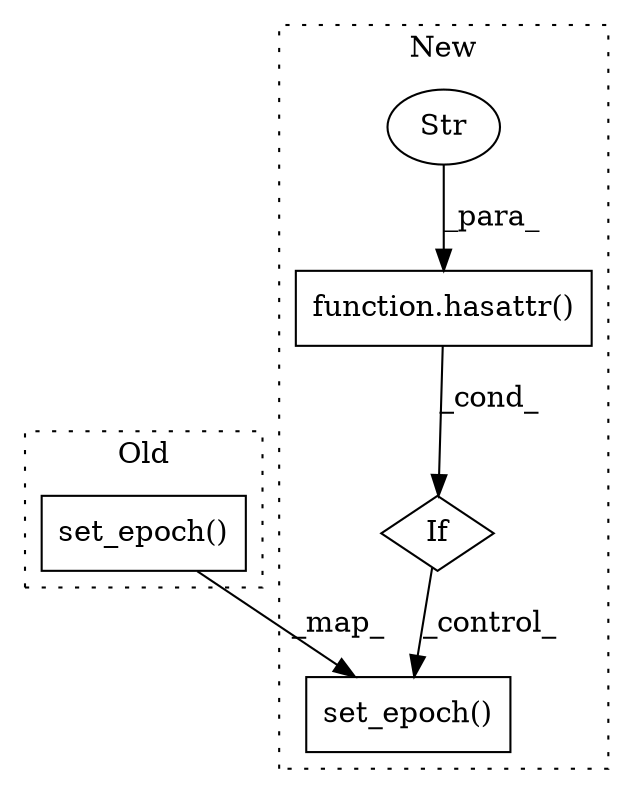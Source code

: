 digraph G {
subgraph cluster0 {
1 [label="set_epoch()" a="75" s="1271,1299" l="23,1" shape="box"];
label = "Old";
style="dotted";
}
subgraph cluster1 {
2 [label="set_epoch()" a="75" s="1322,1350" l="23,1" shape="box"];
3 [label="If" a="96" s="1271" l="3" shape="diamond"];
4 [label="function.hasattr()" a="75" s="1274,1307" l="8,1" shape="box"];
5 [label="Str" a="66" s="1296" l="11" shape="ellipse"];
label = "New";
style="dotted";
}
1 -> 2 [label="_map_"];
3 -> 2 [label="_control_"];
4 -> 3 [label="_cond_"];
5 -> 4 [label="_para_"];
}